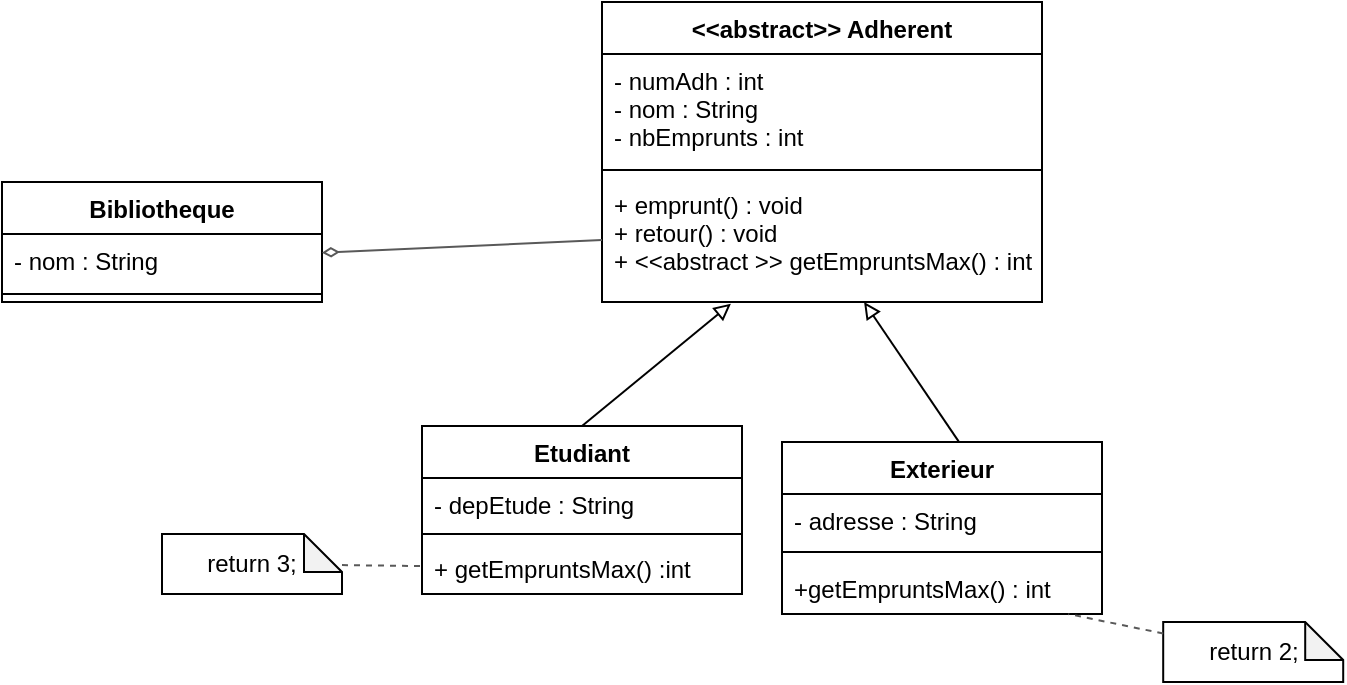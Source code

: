 <mxfile version="17.2.2" type="github">
  <diagram id="rpELfjoGSABeP-wuY5-D" name="Page-1">
    <mxGraphModel dx="677" dy="378" grid="1" gridSize="10" guides="1" tooltips="1" connect="1" arrows="1" fold="1" page="1" pageScale="1" pageWidth="1169" pageHeight="827" math="0" shadow="0">
      <root>
        <mxCell id="0" />
        <mxCell id="1" parent="0" />
        <mxCell id="PuKqJWUiUCei2_9DdRP2-1" value="Bibliotheque" style="swimlane;fontStyle=1;align=center;verticalAlign=top;childLayout=stackLayout;horizontal=1;startSize=26;horizontalStack=0;resizeParent=1;resizeParentMax=0;resizeLast=0;collapsible=1;marginBottom=0;" parent="1" vertex="1">
          <mxGeometry x="320" y="130" width="160" height="60" as="geometry" />
        </mxCell>
        <mxCell id="PuKqJWUiUCei2_9DdRP2-2" value="- nom : String" style="text;strokeColor=none;fillColor=none;align=left;verticalAlign=top;spacingLeft=4;spacingRight=4;overflow=hidden;rotatable=0;points=[[0,0.5],[1,0.5]];portConstraint=eastwest;" parent="PuKqJWUiUCei2_9DdRP2-1" vertex="1">
          <mxGeometry y="26" width="160" height="26" as="geometry" />
        </mxCell>
        <mxCell id="PuKqJWUiUCei2_9DdRP2-3" value="" style="line;strokeWidth=1;fillColor=none;align=left;verticalAlign=middle;spacingTop=-1;spacingLeft=3;spacingRight=3;rotatable=0;labelPosition=right;points=[];portConstraint=eastwest;" parent="PuKqJWUiUCei2_9DdRP2-1" vertex="1">
          <mxGeometry y="52" width="160" height="8" as="geometry" />
        </mxCell>
        <mxCell id="uDdoObSy5GAiQHnBemaa-1" value="&lt;&lt;abstract&gt;&gt; Adherent" style="swimlane;fontStyle=1;align=center;verticalAlign=top;childLayout=stackLayout;horizontal=1;startSize=26;horizontalStack=0;resizeParent=1;resizeParentMax=0;resizeLast=0;collapsible=1;marginBottom=0;" vertex="1" parent="1">
          <mxGeometry x="620" y="40" width="220" height="150" as="geometry" />
        </mxCell>
        <mxCell id="uDdoObSy5GAiQHnBemaa-2" value="- numAdh : int&#xa;- nom : String&#xa;- nbEmprunts : int" style="text;strokeColor=none;fillColor=none;align=left;verticalAlign=top;spacingLeft=4;spacingRight=4;overflow=hidden;rotatable=0;points=[[0,0.5],[1,0.5]];portConstraint=eastwest;" vertex="1" parent="uDdoObSy5GAiQHnBemaa-1">
          <mxGeometry y="26" width="220" height="54" as="geometry" />
        </mxCell>
        <mxCell id="uDdoObSy5GAiQHnBemaa-3" value="" style="line;strokeWidth=1;fillColor=none;align=left;verticalAlign=middle;spacingTop=-1;spacingLeft=3;spacingRight=3;rotatable=0;labelPosition=right;points=[];portConstraint=eastwest;" vertex="1" parent="uDdoObSy5GAiQHnBemaa-1">
          <mxGeometry y="80" width="220" height="8" as="geometry" />
        </mxCell>
        <mxCell id="uDdoObSy5GAiQHnBemaa-4" value="+ emprunt() : void&#xa;+ retour() : void&#xa;+ &lt;&lt;abstract &gt;&gt; getEmpruntsMax() : int&#xa;" style="text;strokeColor=none;fillColor=none;align=left;verticalAlign=top;spacingLeft=4;spacingRight=4;overflow=hidden;rotatable=0;points=[[0,0.5],[1,0.5]];portConstraint=eastwest;" vertex="1" parent="uDdoObSy5GAiQHnBemaa-1">
          <mxGeometry y="88" width="220" height="62" as="geometry" />
        </mxCell>
        <mxCell id="uDdoObSy5GAiQHnBemaa-5" value="Etudiant" style="swimlane;fontStyle=1;align=center;verticalAlign=top;childLayout=stackLayout;horizontal=1;startSize=26;horizontalStack=0;resizeParent=1;resizeParentMax=0;resizeLast=0;collapsible=1;marginBottom=0;" vertex="1" parent="1">
          <mxGeometry x="530" y="252" width="160" height="84" as="geometry" />
        </mxCell>
        <mxCell id="uDdoObSy5GAiQHnBemaa-6" value="- depEtude : String" style="text;strokeColor=none;fillColor=none;align=left;verticalAlign=top;spacingLeft=4;spacingRight=4;overflow=hidden;rotatable=0;points=[[0,0.5],[1,0.5]];portConstraint=eastwest;" vertex="1" parent="uDdoObSy5GAiQHnBemaa-5">
          <mxGeometry y="26" width="160" height="24" as="geometry" />
        </mxCell>
        <mxCell id="uDdoObSy5GAiQHnBemaa-7" value="" style="line;strokeWidth=1;fillColor=none;align=left;verticalAlign=middle;spacingTop=-1;spacingLeft=3;spacingRight=3;rotatable=0;labelPosition=right;points=[];portConstraint=eastwest;" vertex="1" parent="uDdoObSy5GAiQHnBemaa-5">
          <mxGeometry y="50" width="160" height="8" as="geometry" />
        </mxCell>
        <mxCell id="uDdoObSy5GAiQHnBemaa-8" value="+ getEmpruntsMax() :int" style="text;strokeColor=none;fillColor=none;align=left;verticalAlign=top;spacingLeft=4;spacingRight=4;overflow=hidden;rotatable=0;points=[[0,0.5],[1,0.5]];portConstraint=eastwest;" vertex="1" parent="uDdoObSy5GAiQHnBemaa-5">
          <mxGeometry y="58" width="160" height="26" as="geometry" />
        </mxCell>
        <mxCell id="uDdoObSy5GAiQHnBemaa-9" value="Exterieur" style="swimlane;fontStyle=1;align=center;verticalAlign=top;childLayout=stackLayout;horizontal=1;startSize=26;horizontalStack=0;resizeParent=1;resizeParentMax=0;resizeLast=0;collapsible=1;marginBottom=0;" vertex="1" parent="1">
          <mxGeometry x="710" y="260" width="160" height="86" as="geometry" />
        </mxCell>
        <mxCell id="uDdoObSy5GAiQHnBemaa-10" value="- adresse : String" style="text;strokeColor=none;fillColor=none;align=left;verticalAlign=top;spacingLeft=4;spacingRight=4;overflow=hidden;rotatable=0;points=[[0,0.5],[1,0.5]];portConstraint=eastwest;" vertex="1" parent="uDdoObSy5GAiQHnBemaa-9">
          <mxGeometry y="26" width="160" height="24" as="geometry" />
        </mxCell>
        <mxCell id="uDdoObSy5GAiQHnBemaa-11" value="" style="line;strokeWidth=1;fillColor=none;align=left;verticalAlign=middle;spacingTop=-1;spacingLeft=3;spacingRight=3;rotatable=0;labelPosition=right;points=[];portConstraint=eastwest;" vertex="1" parent="uDdoObSy5GAiQHnBemaa-9">
          <mxGeometry y="50" width="160" height="10" as="geometry" />
        </mxCell>
        <mxCell id="uDdoObSy5GAiQHnBemaa-12" value="+getEmpruntsMax() : int" style="text;strokeColor=none;fillColor=none;align=left;verticalAlign=top;spacingLeft=4;spacingRight=4;overflow=hidden;rotatable=0;points=[[0,0.5],[1,0.5]];portConstraint=eastwest;" vertex="1" parent="uDdoObSy5GAiQHnBemaa-9">
          <mxGeometry y="60" width="160" height="26" as="geometry" />
        </mxCell>
        <mxCell id="uDdoObSy5GAiQHnBemaa-13" value="" style="endArrow=block;html=1;rounded=0;exitX=0.5;exitY=0;exitDx=0;exitDy=0;entryX=0.293;entryY=1.014;entryDx=0;entryDy=0;entryPerimeter=0;endFill=0;" edge="1" parent="1" source="uDdoObSy5GAiQHnBemaa-5" target="uDdoObSy5GAiQHnBemaa-4">
          <mxGeometry width="50" height="50" relative="1" as="geometry">
            <mxPoint x="650" y="230" as="sourcePoint" />
            <mxPoint x="700" y="180" as="targetPoint" />
          </mxGeometry>
        </mxCell>
        <mxCell id="uDdoObSy5GAiQHnBemaa-14" value="" style="endArrow=block;html=1;rounded=0;endFill=0;exitX=0.554;exitY=0.002;exitDx=0;exitDy=0;exitPerimeter=0;" edge="1" parent="1" source="uDdoObSy5GAiQHnBemaa-9" target="uDdoObSy5GAiQHnBemaa-4">
          <mxGeometry width="50" height="50" relative="1" as="geometry">
            <mxPoint x="870" y="250" as="sourcePoint" />
            <mxPoint x="703.92" y="183.818" as="targetPoint" />
          </mxGeometry>
        </mxCell>
        <mxCell id="uDdoObSy5GAiQHnBemaa-15" value="return 3;" style="shape=note;whiteSpace=wrap;html=1;backgroundOutline=1;darkOpacity=0.05;size=19;" vertex="1" parent="1">
          <mxGeometry x="400" y="306" width="90" height="30" as="geometry" />
        </mxCell>
        <mxCell id="uDdoObSy5GAiQHnBemaa-16" value="" style="endArrow=none;dashed=1;html=1;rounded=0;strokeColor=#595959;" edge="1" parent="1" source="uDdoObSy5GAiQHnBemaa-15" target="uDdoObSy5GAiQHnBemaa-8">
          <mxGeometry width="50" height="50" relative="1" as="geometry">
            <mxPoint x="650" y="340" as="sourcePoint" />
            <mxPoint x="700" y="290" as="targetPoint" />
          </mxGeometry>
        </mxCell>
        <mxCell id="uDdoObSy5GAiQHnBemaa-17" value="return 2;" style="shape=note;whiteSpace=wrap;html=1;backgroundOutline=1;darkOpacity=0.05;size=19;" vertex="1" parent="1">
          <mxGeometry x="900.6" y="350" width="90" height="30" as="geometry" />
        </mxCell>
        <mxCell id="uDdoObSy5GAiQHnBemaa-18" value="" style="endArrow=none;dashed=1;html=1;rounded=0;strokeColor=#595959;" edge="1" source="uDdoObSy5GAiQHnBemaa-17" parent="1" target="uDdoObSy5GAiQHnBemaa-12">
          <mxGeometry width="50" height="50" relative="1" as="geometry">
            <mxPoint x="1150.6" y="384" as="sourcePoint" />
            <mxPoint x="880.005" y="336.0" as="targetPoint" />
          </mxGeometry>
        </mxCell>
        <mxCell id="uDdoObSy5GAiQHnBemaa-19" value="" style="endArrow=none;html=1;rounded=0;strokeColor=#595959;entryX=0;entryY=0.5;entryDx=0;entryDy=0;startArrow=diamondThin;startFill=0;" edge="1" parent="1" source="PuKqJWUiUCei2_9DdRP2-2" target="uDdoObSy5GAiQHnBemaa-4">
          <mxGeometry width="50" height="50" relative="1" as="geometry">
            <mxPoint x="650" y="240" as="sourcePoint" />
            <mxPoint x="700" y="190" as="targetPoint" />
          </mxGeometry>
        </mxCell>
      </root>
    </mxGraphModel>
  </diagram>
</mxfile>
